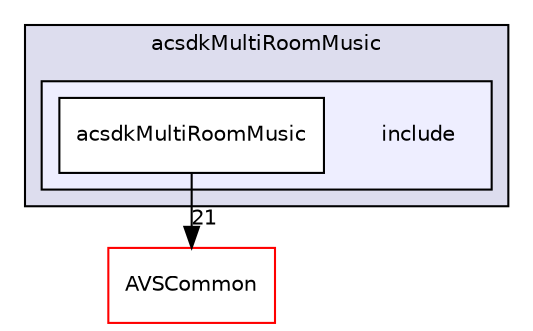 digraph "/workplace/avs-device-sdk/capabilities/MultiRoomMusic/acsdkMultiRoomMusic/include" {
  compound=true
  node [ fontsize="10", fontname="Helvetica"];
  edge [ labelfontsize="10", labelfontname="Helvetica"];
  subgraph clusterdir_1f937f6a1a8ab80b392c3458823bb390 {
    graph [ bgcolor="#ddddee", pencolor="black", label="acsdkMultiRoomMusic" fontname="Helvetica", fontsize="10", URL="dir_1f937f6a1a8ab80b392c3458823bb390.html"]
  subgraph clusterdir_5e5533a94be94db747dd733f9f54281b {
    graph [ bgcolor="#eeeeff", pencolor="black", label="" URL="dir_5e5533a94be94db747dd733f9f54281b.html"];
    dir_5e5533a94be94db747dd733f9f54281b [shape=plaintext label="include"];
    dir_243381b1d11579d3bdad05137bbb605c [shape=box label="acsdkMultiRoomMusic" color="black" fillcolor="white" style="filled" URL="dir_243381b1d11579d3bdad05137bbb605c.html"];
  }
  }
  dir_13e65effb2bde530b17b3d5eefcd0266 [shape=box label="AVSCommon" fillcolor="white" style="filled" color="red" URL="dir_13e65effb2bde530b17b3d5eefcd0266.html"];
  dir_243381b1d11579d3bdad05137bbb605c->dir_13e65effb2bde530b17b3d5eefcd0266 [headlabel="21", labeldistance=1.5 headhref="dir_000340_000017.html"];
}

